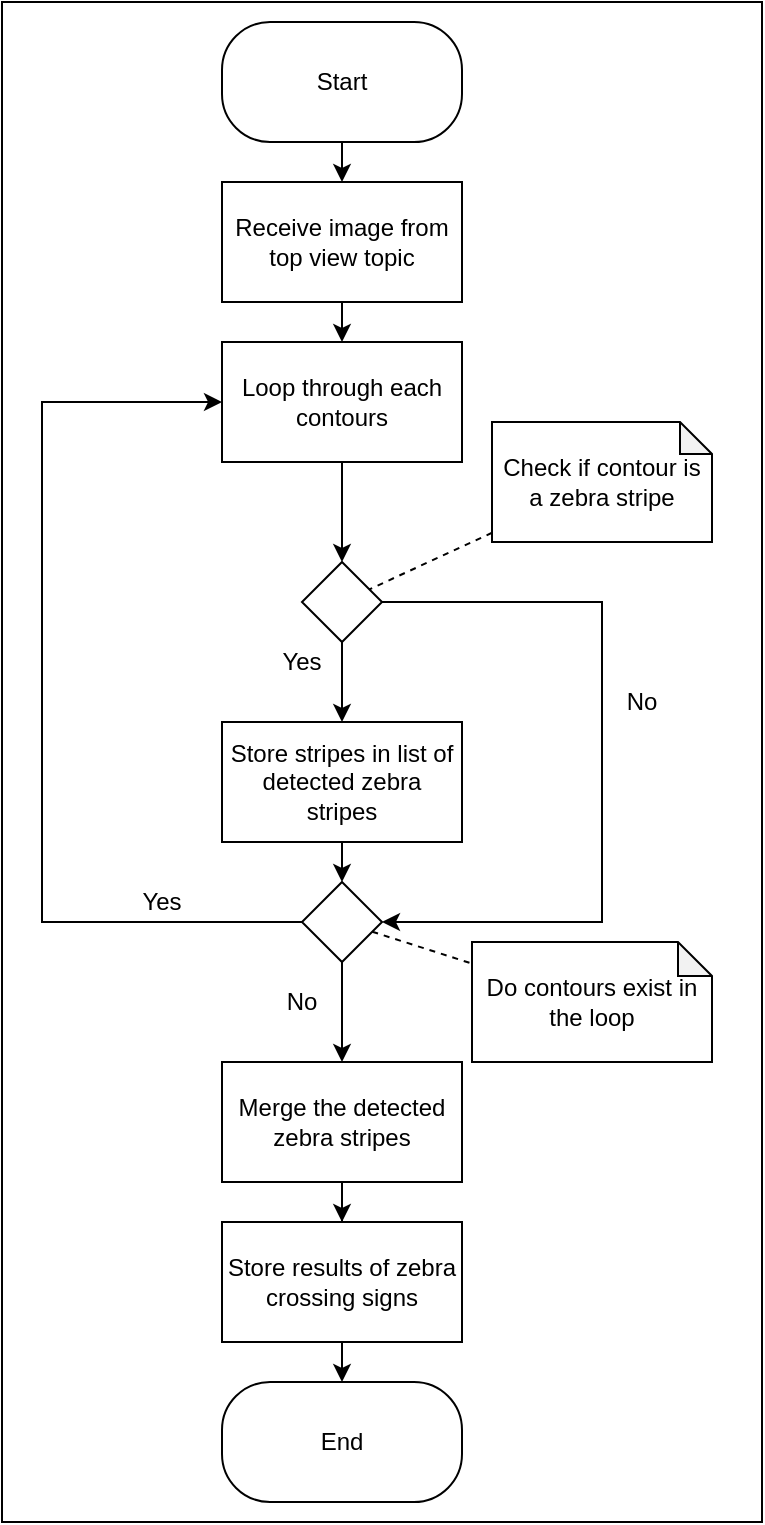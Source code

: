 <mxfile version="12.7.1" type="device"><diagram id="EV1fQ6kESvpv4a_IgFst" name="Page-1"><mxGraphModel dx="782" dy="1851" grid="1" gridSize="10" guides="1" tooltips="1" connect="1" arrows="1" fold="1" page="1" pageScale="1" pageWidth="850" pageHeight="1100" math="0" shadow="0"><root><mxCell id="0"/><mxCell id="1" parent="0"/><mxCell id="ExyA2WJwu6tgZErh044f-29" value="" style="rounded=0;whiteSpace=wrap;html=1;" parent="1" vertex="1"><mxGeometry x="170" y="-10" width="380" height="760" as="geometry"/></mxCell><mxCell id="ExyA2WJwu6tgZErh044f-8" style="edgeStyle=orthogonalEdgeStyle;rounded=0;orthogonalLoop=1;jettySize=auto;html=1;exitX=0.5;exitY=1;exitDx=0;exitDy=0;entryX=0.5;entryY=0;entryDx=0;entryDy=0;" parent="1" source="ExyA2WJwu6tgZErh044f-1" target="ExyA2WJwu6tgZErh044f-2" edge="1"><mxGeometry relative="1" as="geometry"/></mxCell><mxCell id="ExyA2WJwu6tgZErh044f-1" value="Receive image from top view topic" style="rounded=0;whiteSpace=wrap;html=1;" parent="1" vertex="1"><mxGeometry x="280" y="80" width="120" height="60" as="geometry"/></mxCell><mxCell id="8wLLb4X6GqeWYBTP87BD-15" style="edgeStyle=orthogonalEdgeStyle;rounded=0;orthogonalLoop=1;jettySize=auto;html=1;exitX=0.5;exitY=1;exitDx=0;exitDy=0;" edge="1" parent="1" source="ExyA2WJwu6tgZErh044f-2" target="8wLLb4X6GqeWYBTP87BD-1"><mxGeometry relative="1" as="geometry"/></mxCell><mxCell id="ExyA2WJwu6tgZErh044f-2" value="Loop through each contours" style="rounded=0;whiteSpace=wrap;html=1;" parent="1" vertex="1"><mxGeometry x="280" y="160" width="120" height="60" as="geometry"/></mxCell><mxCell id="8wLLb4X6GqeWYBTP87BD-5" style="edgeStyle=orthogonalEdgeStyle;rounded=0;orthogonalLoop=1;jettySize=auto;html=1;exitX=0.5;exitY=1;exitDx=0;exitDy=0;entryX=0.5;entryY=0;entryDx=0;entryDy=0;" edge="1" parent="1" source="ExyA2WJwu6tgZErh044f-4" target="ExyA2WJwu6tgZErh044f-14"><mxGeometry relative="1" as="geometry"/></mxCell><mxCell id="ExyA2WJwu6tgZErh044f-4" value="Store stripes in list of detected zebra stripes" style="rounded=0;whiteSpace=wrap;html=1;" parent="1" vertex="1"><mxGeometry x="280" y="350" width="120" height="60" as="geometry"/></mxCell><mxCell id="ExyA2WJwu6tgZErh044f-28" style="edgeStyle=orthogonalEdgeStyle;rounded=0;orthogonalLoop=1;jettySize=auto;html=1;exitX=0.5;exitY=1;exitDx=0;exitDy=0;entryX=0.5;entryY=0;entryDx=0;entryDy=0;" parent="1" source="ExyA2WJwu6tgZErh044f-12" target="ExyA2WJwu6tgZErh044f-1" edge="1"><mxGeometry relative="1" as="geometry"/></mxCell><mxCell id="ExyA2WJwu6tgZErh044f-12" value="Start" style="rounded=1;whiteSpace=wrap;html=1;arcSize=40;" parent="1" vertex="1"><mxGeometry x="280" width="120" height="60" as="geometry"/></mxCell><mxCell id="ExyA2WJwu6tgZErh044f-13" value="End" style="rounded=1;whiteSpace=wrap;html=1;arcSize=40;" parent="1" vertex="1"><mxGeometry x="280" y="680" width="120" height="60" as="geometry"/></mxCell><mxCell id="ExyA2WJwu6tgZErh044f-26" style="edgeStyle=orthogonalEdgeStyle;rounded=0;orthogonalLoop=1;jettySize=auto;html=1;exitX=0;exitY=0.5;exitDx=0;exitDy=0;entryX=0;entryY=0.5;entryDx=0;entryDy=0;" parent="1" source="ExyA2WJwu6tgZErh044f-14" target="ExyA2WJwu6tgZErh044f-2" edge="1"><mxGeometry relative="1" as="geometry"><Array as="points"><mxPoint x="190" y="450"/><mxPoint x="190" y="190"/></Array></mxGeometry></mxCell><mxCell id="8wLLb4X6GqeWYBTP87BD-9" style="edgeStyle=orthogonalEdgeStyle;rounded=0;orthogonalLoop=1;jettySize=auto;html=1;exitX=0.5;exitY=1;exitDx=0;exitDy=0;" edge="1" parent="1" source="ExyA2WJwu6tgZErh044f-14" target="8wLLb4X6GqeWYBTP87BD-8"><mxGeometry relative="1" as="geometry"/></mxCell><mxCell id="ExyA2WJwu6tgZErh044f-14" value="" style="rhombus;whiteSpace=wrap;html=1;" parent="1" vertex="1"><mxGeometry x="320" y="430" width="40" height="40" as="geometry"/></mxCell><mxCell id="ExyA2WJwu6tgZErh044f-17" value="Do contours exist in the loop" style="shape=note;whiteSpace=wrap;html=1;backgroundOutline=1;darkOpacity=0.05;size=17;" parent="1" vertex="1"><mxGeometry x="405" y="460" width="120" height="60" as="geometry"/></mxCell><mxCell id="ExyA2WJwu6tgZErh044f-18" value="" style="endArrow=none;html=1;dashed=1;" parent="1" source="ExyA2WJwu6tgZErh044f-14" target="ExyA2WJwu6tgZErh044f-17" edge="1"><mxGeometry width="50" height="50" relative="1" as="geometry"><mxPoint x="380" y="680" as="sourcePoint"/><mxPoint x="430" y="630" as="targetPoint"/></mxGeometry></mxCell><mxCell id="ExyA2WJwu6tgZErh044f-20" value="No" style="text;html=1;strokeColor=none;fillColor=none;align=center;verticalAlign=middle;whiteSpace=wrap;rounded=0;" parent="1" vertex="1"><mxGeometry x="300" y="480" width="40" height="20" as="geometry"/></mxCell><mxCell id="ExyA2WJwu6tgZErh044f-27" value="Yes" style="text;html=1;strokeColor=none;fillColor=none;align=center;verticalAlign=middle;whiteSpace=wrap;rounded=0;" parent="1" vertex="1"><mxGeometry x="230" y="430" width="40" height="20" as="geometry"/></mxCell><mxCell id="8wLLb4X6GqeWYBTP87BD-3" style="edgeStyle=orthogonalEdgeStyle;rounded=0;orthogonalLoop=1;jettySize=auto;html=1;exitX=0.5;exitY=1;exitDx=0;exitDy=0;" edge="1" parent="1" source="8wLLb4X6GqeWYBTP87BD-1" target="ExyA2WJwu6tgZErh044f-4"><mxGeometry relative="1" as="geometry"/></mxCell><mxCell id="8wLLb4X6GqeWYBTP87BD-6" style="edgeStyle=orthogonalEdgeStyle;rounded=0;orthogonalLoop=1;jettySize=auto;html=1;exitX=1;exitY=0.5;exitDx=0;exitDy=0;entryX=1;entryY=0.5;entryDx=0;entryDy=0;" edge="1" parent="1" source="8wLLb4X6GqeWYBTP87BD-1" target="ExyA2WJwu6tgZErh044f-14"><mxGeometry relative="1" as="geometry"><Array as="points"><mxPoint x="470" y="290"/><mxPoint x="470" y="450"/></Array></mxGeometry></mxCell><mxCell id="8wLLb4X6GqeWYBTP87BD-1" value="" style="rhombus;whiteSpace=wrap;html=1;" vertex="1" parent="1"><mxGeometry x="320" y="270" width="40" height="40" as="geometry"/></mxCell><mxCell id="8wLLb4X6GqeWYBTP87BD-4" value="Yes" style="text;html=1;strokeColor=none;fillColor=none;align=center;verticalAlign=middle;whiteSpace=wrap;rounded=0;rotation=0;" vertex="1" parent="1"><mxGeometry x="300" y="310" width="40" height="20" as="geometry"/></mxCell><mxCell id="8wLLb4X6GqeWYBTP87BD-7" value="No" style="text;html=1;strokeColor=none;fillColor=none;align=center;verticalAlign=middle;whiteSpace=wrap;rounded=0;" vertex="1" parent="1"><mxGeometry x="470" y="330" width="40" height="20" as="geometry"/></mxCell><mxCell id="8wLLb4X6GqeWYBTP87BD-13" style="edgeStyle=orthogonalEdgeStyle;rounded=0;orthogonalLoop=1;jettySize=auto;html=1;exitX=0.5;exitY=1;exitDx=0;exitDy=0;" edge="1" parent="1" source="8wLLb4X6GqeWYBTP87BD-8" target="8wLLb4X6GqeWYBTP87BD-10"><mxGeometry relative="1" as="geometry"/></mxCell><mxCell id="8wLLb4X6GqeWYBTP87BD-8" value="Merge the detected zebra stripes" style="rounded=0;whiteSpace=wrap;html=1;" vertex="1" parent="1"><mxGeometry x="280" y="520" width="120" height="60" as="geometry"/></mxCell><mxCell id="8wLLb4X6GqeWYBTP87BD-14" style="edgeStyle=orthogonalEdgeStyle;rounded=0;orthogonalLoop=1;jettySize=auto;html=1;exitX=0.5;exitY=1;exitDx=0;exitDy=0;entryX=0.5;entryY=0;entryDx=0;entryDy=0;" edge="1" parent="1" source="8wLLb4X6GqeWYBTP87BD-10" target="ExyA2WJwu6tgZErh044f-13"><mxGeometry relative="1" as="geometry"/></mxCell><mxCell id="8wLLb4X6GqeWYBTP87BD-10" value="Store results of zebra crossing signs" style="rounded=0;whiteSpace=wrap;html=1;" vertex="1" parent="1"><mxGeometry x="280" y="600" width="120" height="60" as="geometry"/></mxCell><mxCell id="8wLLb4X6GqeWYBTP87BD-16" value="Check if contour is a zebra stripe" style="shape=note;whiteSpace=wrap;html=1;backgroundOutline=1;darkOpacity=0.05;size=16;" vertex="1" parent="1"><mxGeometry x="415" y="200" width="110" height="60" as="geometry"/></mxCell><mxCell id="8wLLb4X6GqeWYBTP87BD-20" value="" style="endArrow=none;html=1;dashed=1;" edge="1" parent="1" source="8wLLb4X6GqeWYBTP87BD-16" target="8wLLb4X6GqeWYBTP87BD-1"><mxGeometry width="50" height="50" relative="1" as="geometry"><mxPoint x="170" y="860" as="sourcePoint"/><mxPoint x="220" y="810" as="targetPoint"/></mxGeometry></mxCell></root></mxGraphModel></diagram></mxfile>